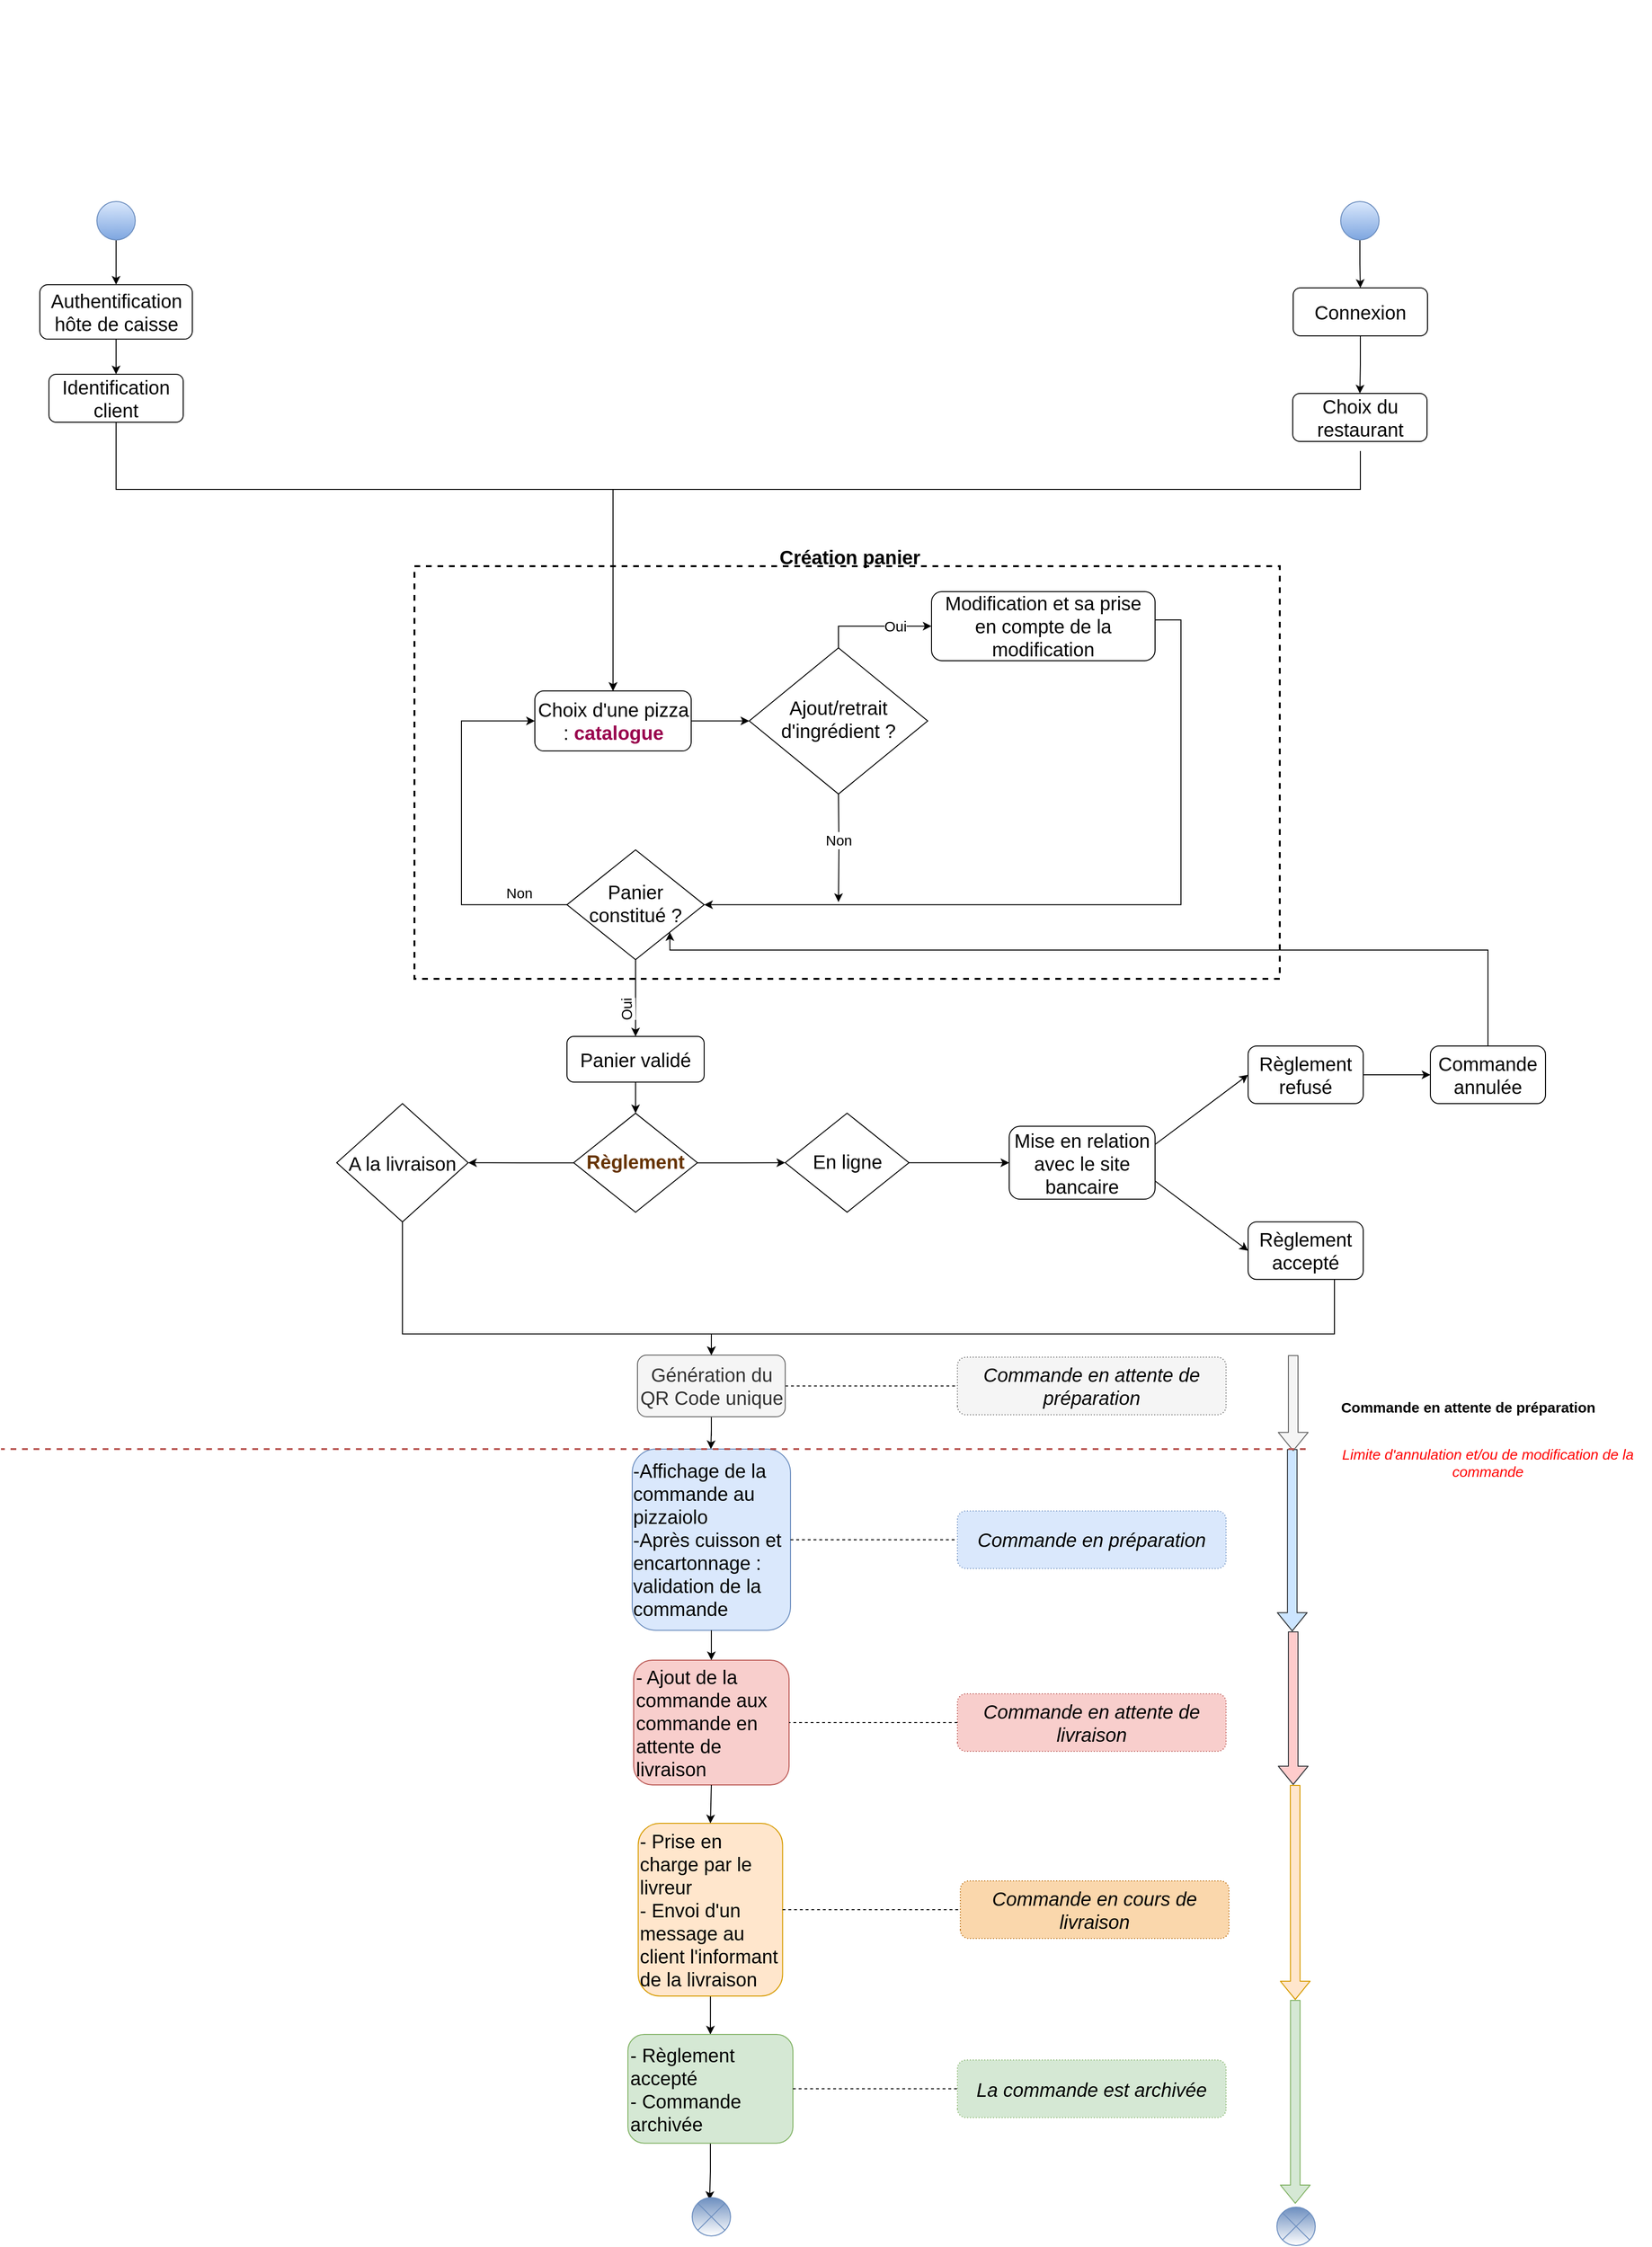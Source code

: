 <mxfile version="13.2.1" type="github">
  <diagram id="C5RBs43oDa-KdzZeNtuy" name="Page-1">
    <mxGraphModel dx="2404" dy="2039" grid="1" gridSize="10" guides="1" tooltips="1" connect="1" arrows="1" fold="1" page="1" pageScale="1" pageWidth="827" pageHeight="1169" math="0" shadow="0">
      <root>
        <mxCell id="WIyWlLk6GJQsqaUBKTNV-0" />
        <mxCell id="WIyWlLk6GJQsqaUBKTNV-1" parent="WIyWlLk6GJQsqaUBKTNV-0" />
        <mxCell id="Fh5ID8DqyuNmly4tTI_g-8" value="" style="edgeStyle=orthogonalEdgeStyle;rounded=0;orthogonalLoop=1;jettySize=auto;html=1;entryX=0;entryY=0.5;entryDx=0;entryDy=0;" parent="WIyWlLk6GJQsqaUBKTNV-1" source="WIyWlLk6GJQsqaUBKTNV-3" target="Fh5ID8DqyuNmly4tTI_g-9" edge="1">
          <mxGeometry relative="1" as="geometry">
            <mxPoint x="229" y="314.18" as="targetPoint" />
          </mxGeometry>
        </mxCell>
        <mxCell id="WIyWlLk6GJQsqaUBKTNV-3" value="&lt;font style=&quot;font-size: 20px&quot;&gt;Choix d&#39;une pizza : &lt;font color=&quot;#99004d&quot;&gt;&lt;b&gt;catalogue&lt;/b&gt;&lt;/font&gt;&lt;/font&gt;" style="rounded=1;whiteSpace=wrap;html=1;fontSize=12;glass=0;strokeWidth=1;shadow=0;aspect=fixed;" parent="WIyWlLk6GJQsqaUBKTNV-1" vertex="1">
          <mxGeometry x="36.5" y="390.0" width="163" height="62.54" as="geometry" />
        </mxCell>
        <mxCell id="1Tk0HkHW5LTEGYrqBiVO-42" value="" style="edgeStyle=orthogonalEdgeStyle;rounded=0;orthogonalLoop=1;jettySize=auto;html=1;endArrow=classic;endFill=1;fontColor=#000000;entryX=0.5;entryY=0;entryDx=0;entryDy=0;" parent="WIyWlLk6GJQsqaUBKTNV-1" source="WIyWlLk6GJQsqaUBKTNV-6" target="1Tk0HkHW5LTEGYrqBiVO-40" edge="1">
          <mxGeometry relative="1" as="geometry">
            <mxPoint x="141.5" y="732.41" as="targetPoint" />
          </mxGeometry>
        </mxCell>
        <mxCell id="1Tk0HkHW5LTEGYrqBiVO-44" value="&lt;font style=&quot;font-size: 15px&quot;&gt;Oui&lt;/font&gt;" style="edgeLabel;html=1;align=center;verticalAlign=middle;resizable=0;points=[];fontColor=#000000;rotation=269;" parent="1Tk0HkHW5LTEGYrqBiVO-42" vertex="1" connectable="0">
          <mxGeometry x="-0.301" y="1" relative="1" as="geometry">
            <mxPoint x="-11" y="24.42" as="offset" />
          </mxGeometry>
        </mxCell>
        <mxCell id="MHTNPu9FD_tJbpRzddWY-10" value="" style="edgeStyle=orthogonalEdgeStyle;rounded=0;orthogonalLoop=1;jettySize=auto;html=1;endArrow=classic;endFill=1;" parent="WIyWlLk6GJQsqaUBKTNV-1" source="WIyWlLk6GJQsqaUBKTNV-10" target="G-hIVbg5v9CWW5Yy8Wli-9" edge="1">
          <mxGeometry relative="1" as="geometry" />
        </mxCell>
        <mxCell id="MHTNPu9FD_tJbpRzddWY-14" value="" style="edgeStyle=orthogonalEdgeStyle;rounded=0;orthogonalLoop=1;jettySize=auto;html=1;endArrow=classic;endFill=1;" parent="WIyWlLk6GJQsqaUBKTNV-1" source="WIyWlLk6GJQsqaUBKTNV-10" target="MHTNPu9FD_tJbpRzddWY-13" edge="1">
          <mxGeometry relative="1" as="geometry" />
        </mxCell>
        <mxCell id="bbMm7TcKJNfFNzZPyWXp-29" value="" style="edgeStyle=orthogonalEdgeStyle;rounded=0;orthogonalLoop=1;jettySize=auto;html=1;entryX=0;entryY=0.5;entryDx=0;entryDy=0;" parent="WIyWlLk6GJQsqaUBKTNV-1" source="MHTNPu9FD_tJbpRzddWY-13" target="bbMm7TcKJNfFNzZPyWXp-31" edge="1">
          <mxGeometry relative="1" as="geometry">
            <mxPoint x="580" y="951.6" as="targetPoint" />
          </mxGeometry>
        </mxCell>
        <mxCell id="MHTNPu9FD_tJbpRzddWY-13" value="&lt;font style=&quot;font-size: 20px&quot;&gt;En ligne&lt;/font&gt;" style="rhombus;whiteSpace=wrap;html=1;shadow=0;fontFamily=Helvetica;fontSize=12;align=center;strokeWidth=1;spacing=6;spacingTop=-4;aspect=fixed;" parent="WIyWlLk6GJQsqaUBKTNV-1" vertex="1">
          <mxGeometry x="297.5" y="830.0" width="129" height="103.2" as="geometry" />
        </mxCell>
        <mxCell id="zhbQQQbT5VpZ4maYAVL1-5" value="" style="edgeStyle=orthogonalEdgeStyle;rounded=0;orthogonalLoop=1;jettySize=auto;html=1;entryX=0.5;entryY=0;entryDx=0;entryDy=0;" parent="WIyWlLk6GJQsqaUBKTNV-1" target="WIyWlLk6GJQsqaUBKTNV-3" edge="1">
          <mxGeometry relative="1" as="geometry">
            <mxPoint x="897" y="100" as="targetPoint" />
            <Array as="points">
              <mxPoint x="897" y="180" />
              <mxPoint x="118" y="180" />
            </Array>
            <mxPoint x="897" y="140" as="sourcePoint" />
          </mxGeometry>
        </mxCell>
        <mxCell id="lguihTrJesUZVeJumMv--40" value="" style="edgeStyle=orthogonalEdgeStyle;rounded=0;orthogonalLoop=1;jettySize=auto;html=1;startArrow=none;startFill=0;endArrow=classic;endFill=1;fontSize=15;" edge="1" parent="WIyWlLk6GJQsqaUBKTNV-1" source="Fh5ID8DqyuNmly4tTI_g-0" target="lguihTrJesUZVeJumMv--39">
          <mxGeometry relative="1" as="geometry" />
        </mxCell>
        <mxCell id="Fh5ID8DqyuNmly4tTI_g-0" value="&lt;font style=&quot;font-size: 20px&quot;&gt;Connexion&lt;/font&gt;" style="rounded=1;whiteSpace=wrap;html=1;fontSize=12;glass=0;strokeWidth=1;shadow=0;" parent="WIyWlLk6GJQsqaUBKTNV-1" vertex="1">
          <mxGeometry x="827" y="-30" width="140" height="50" as="geometry" />
        </mxCell>
        <mxCell id="zhbQQQbT5VpZ4maYAVL1-14" value="" style="edgeStyle=orthogonalEdgeStyle;rounded=0;orthogonalLoop=1;jettySize=auto;html=1;startArrow=none;startFill=0;endArrow=classic;endFill=1;entryX=0;entryY=0.5;entryDx=0;entryDy=0;exitX=0.5;exitY=0;exitDx=0;exitDy=0;" parent="WIyWlLk6GJQsqaUBKTNV-1" source="Fh5ID8DqyuNmly4tTI_g-9" target="Fh5ID8DqyuNmly4tTI_g-26" edge="1">
          <mxGeometry relative="1" as="geometry">
            <mxPoint x="470" y="280" as="targetPoint" />
          </mxGeometry>
        </mxCell>
        <mxCell id="lguihTrJesUZVeJumMv--11" value="&lt;font style=&quot;font-size: 15px&quot;&gt;Oui&lt;/font&gt;" style="edgeLabel;html=1;align=center;verticalAlign=middle;resizable=0;points=[];" vertex="1" connectable="0" parent="zhbQQQbT5VpZ4maYAVL1-14">
          <mxGeometry x="0.374" y="1" relative="1" as="geometry">
            <mxPoint x="-1" as="offset" />
          </mxGeometry>
        </mxCell>
        <mxCell id="Fh5ID8DqyuNmly4tTI_g-9" value="&lt;font style=&quot;font-size: 20px&quot;&gt;Ajout/retrait d&#39;ingrédient ?&lt;/font&gt;" style="rhombus;whiteSpace=wrap;html=1;shadow=0;fontFamily=Helvetica;fontSize=12;align=center;strokeWidth=1;spacing=6;spacingTop=-4;aspect=fixed;" parent="WIyWlLk6GJQsqaUBKTNV-1" vertex="1">
          <mxGeometry x="260" y="345.11" width="186" height="152.32" as="geometry" />
        </mxCell>
        <mxCell id="lguihTrJesUZVeJumMv--3" value="" style="edgeStyle=orthogonalEdgeStyle;rounded=0;orthogonalLoop=1;jettySize=auto;html=1;startArrow=none;startFill=0;endArrow=classic;endFill=1;entryX=1;entryY=0.5;entryDx=0;entryDy=0;" edge="1" parent="WIyWlLk6GJQsqaUBKTNV-1" source="Fh5ID8DqyuNmly4tTI_g-26" target="WIyWlLk6GJQsqaUBKTNV-6">
          <mxGeometry relative="1" as="geometry">
            <mxPoint x="731.5" y="495.35" as="targetPoint" />
            <Array as="points">
              <mxPoint x="710" y="316" />
              <mxPoint x="710" y="613" />
            </Array>
          </mxGeometry>
        </mxCell>
        <mxCell id="Fh5ID8DqyuNmly4tTI_g-26" value="&lt;font style=&quot;font-size: 20px&quot;&gt;Modification et sa prise en compte de la modification&lt;br&gt;&lt;/font&gt;" style="rounded=1;whiteSpace=wrap;html=1;fontSize=12;glass=0;strokeWidth=1;shadow=0;align=center;aspect=fixed;" parent="WIyWlLk6GJQsqaUBKTNV-1" vertex="1">
          <mxGeometry x="450" y="286.51" width="233" height="71.93" as="geometry" />
        </mxCell>
        <mxCell id="G-hIVbg5v9CWW5Yy8Wli-13" value="" style="edgeStyle=orthogonalEdgeStyle;rounded=0;orthogonalLoop=1;jettySize=auto;html=1;" parent="WIyWlLk6GJQsqaUBKTNV-1" source="G-hIVbg5v9CWW5Yy8Wli-2" edge="1">
          <mxGeometry relative="1" as="geometry">
            <mxPoint x="220" y="1180" as="targetPoint" />
          </mxGeometry>
        </mxCell>
        <mxCell id="uQ-XWgEHN9rOL8nD1H7O-12" value="" style="edgeStyle=orthogonalEdgeStyle;rounded=0;orthogonalLoop=1;jettySize=auto;html=1;dashed=1;startArrow=none;startFill=0;endArrow=none;endFill=0;strokeWidth=1;entryX=0.5;entryY=0;entryDx=0;entryDy=0;" parent="WIyWlLk6GJQsqaUBKTNV-1" source="G-hIVbg5v9CWW5Yy8Wli-2" target="MHTNPu9FD_tJbpRzddWY-18" edge="1">
          <mxGeometry relative="1" as="geometry">
            <mxPoint x="470" y="1114" as="targetPoint" />
          </mxGeometry>
        </mxCell>
        <mxCell id="G-hIVbg5v9CWW5Yy8Wli-2" value="&lt;font style=&quot;font-size: 20px&quot;&gt;Génération du QR Code unique&lt;/font&gt;" style="rounded=1;whiteSpace=wrap;html=1;direction=north;fillColor=#f5f5f5;strokeColor=#666666;fontColor=#333333;aspect=fixed;" parent="WIyWlLk6GJQsqaUBKTNV-1" vertex="1">
          <mxGeometry x="143.5" y="1082.13" width="154" height="64.26" as="geometry" />
        </mxCell>
        <mxCell id="uQ-XWgEHN9rOL8nD1H7O-24" value="&lt;div style=&quot;text-align: left&quot;&gt;&lt;span style=&quot;font-size: 20px&quot;&gt;-Affichage de la commande au pizzaiolo&lt;/span&gt;&lt;/div&gt;&lt;font style=&quot;font-size: 20px&quot;&gt;&lt;div style=&quot;text-align: left&quot;&gt;-Après cuisson et encartonnage : validation de la commande&lt;/div&gt;&lt;/font&gt;" style="rounded=1;whiteSpace=wrap;html=1;direction=north;fillColor=#dae8fc;strokeColor=#6c8ebf;" parent="WIyWlLk6GJQsqaUBKTNV-1" vertex="1">
          <mxGeometry x="138" y="1180" width="165" height="188.88" as="geometry" />
        </mxCell>
        <mxCell id="uQ-XWgEHN9rOL8nD1H7O-26" value="&lt;span style=&quot;font-size: 20px&quot;&gt;- Ajout de la commande aux commande en attente de livraison&lt;/span&gt;" style="rounded=1;whiteSpace=wrap;html=1;direction=north;fillColor=#f8cecc;strokeColor=#b85450;align=left;" parent="WIyWlLk6GJQsqaUBKTNV-1" vertex="1">
          <mxGeometry x="139.5" y="1400" width="162" height="130" as="geometry" />
        </mxCell>
        <mxCell id="uQ-XWgEHN9rOL8nD1H7O-31" value="" style="edgeStyle=orthogonalEdgeStyle;rounded=0;orthogonalLoop=1;jettySize=auto;html=1;startArrow=none;startFill=0;endArrow=classic;endFill=1;strokeWidth=1;" parent="WIyWlLk6GJQsqaUBKTNV-1" source="uQ-XWgEHN9rOL8nD1H7O-28" target="uQ-XWgEHN9rOL8nD1H7O-30" edge="1">
          <mxGeometry relative="1" as="geometry" />
        </mxCell>
        <mxCell id="uQ-XWgEHN9rOL8nD1H7O-28" value="&lt;span style=&quot;font-size: 20px&quot;&gt;- Prise en charge par le livreur&lt;/span&gt;&lt;br style=&quot;font-size: 20px ; font-family: &amp;#34;helvetica&amp;#34;&quot;&gt;&lt;span style=&quot;font-size: 20px ; font-family: &amp;#34;helvetica&amp;#34;&quot;&gt;- Envoi d&#39;un message au client l&#39;informant de la livraison&lt;/span&gt;" style="rounded=1;whiteSpace=wrap;html=1;direction=north;fillColor=#ffe6cc;strokeColor=#d79b00;align=left;" parent="WIyWlLk6GJQsqaUBKTNV-1" vertex="1">
          <mxGeometry x="144.25" y="1570" width="150.5" height="180" as="geometry" />
        </mxCell>
        <mxCell id="bbMm7TcKJNfFNzZPyWXp-22" value="" style="edgeStyle=orthogonalEdgeStyle;rounded=0;orthogonalLoop=1;jettySize=auto;html=1;" parent="WIyWlLk6GJQsqaUBKTNV-1" source="uQ-XWgEHN9rOL8nD1H7O-30" edge="1">
          <mxGeometry relative="1" as="geometry">
            <mxPoint x="218.667" y="1962.44" as="targetPoint" />
          </mxGeometry>
        </mxCell>
        <mxCell id="uQ-XWgEHN9rOL8nD1H7O-30" value="&lt;span style=&quot;font-size: 20px&quot;&gt;- Règlement accepté&lt;/span&gt;&lt;br style=&quot;font-size: 20px&quot;&gt;&lt;span style=&quot;font-size: 20px&quot;&gt;- Commande archivée&lt;/span&gt;" style="rounded=1;whiteSpace=wrap;html=1;direction=north;fillColor=#d5e8d4;strokeColor=#82b366;align=left;" parent="WIyWlLk6GJQsqaUBKTNV-1" vertex="1">
          <mxGeometry x="133.5" y="1790" width="172" height="113.32" as="geometry" />
        </mxCell>
        <mxCell id="bbMm7TcKJNfFNzZPyWXp-9" value="" style="edgeStyle=orthogonalEdgeStyle;rounded=0;orthogonalLoop=1;jettySize=auto;html=1;entryX=1;entryY=0.5;entryDx=0;entryDy=0;" parent="WIyWlLk6GJQsqaUBKTNV-1" source="G-hIVbg5v9CWW5Yy8Wli-9" target="G-hIVbg5v9CWW5Yy8Wli-2" edge="1">
          <mxGeometry relative="1" as="geometry">
            <mxPoint x="220" y="1070" as="targetPoint" />
            <Array as="points">
              <mxPoint x="-102" y="1060" />
              <mxPoint x="220" y="1060" />
            </Array>
          </mxGeometry>
        </mxCell>
        <mxCell id="G-hIVbg5v9CWW5Yy8Wli-9" value="&lt;span style=&quot;font-size: 20px&quot;&gt;A la livraison&lt;/span&gt;" style="rhombus;whiteSpace=wrap;html=1;aspect=fixed;" parent="WIyWlLk6GJQsqaUBKTNV-1" vertex="1">
          <mxGeometry x="-170" y="820" width="137" height="123.3" as="geometry" />
        </mxCell>
        <mxCell id="G-hIVbg5v9CWW5Yy8Wli-20" value="&lt;font color=&quot;#ff0000&quot; style=&quot;font-size: 15px&quot;&gt;Limite d&#39;annulation et/ou de modification de la commande&lt;br&gt;&lt;/font&gt;" style="text;html=1;strokeColor=none;fillColor=none;align=center;verticalAlign=middle;whiteSpace=wrap;rounded=0;fontStyle=2;dashed=1;" parent="WIyWlLk6GJQsqaUBKTNV-1" vertex="1">
          <mxGeometry x="860" y="1169" width="340" height="50" as="geometry" />
        </mxCell>
        <mxCell id="P_ejqXxA3MmKmbAG34VU-2" value="" style="edgeStyle=orthogonalEdgeStyle;rounded=0;orthogonalLoop=1;jettySize=auto;html=1;" parent="WIyWlLk6GJQsqaUBKTNV-1" source="P_ejqXxA3MmKmbAG34VU-1" target="Fh5ID8DqyuNmly4tTI_g-0" edge="1">
          <mxGeometry relative="1" as="geometry" />
        </mxCell>
        <mxCell id="P_ejqXxA3MmKmbAG34VU-1" value="" style="ellipse;whiteSpace=wrap;html=1;aspect=fixed;fillColor=#dae8fc;gradientColor=#7ea6e0;strokeColor=#6c8ebf;" parent="WIyWlLk6GJQsqaUBKTNV-1" vertex="1">
          <mxGeometry x="876.5" y="-120" width="40" height="40" as="geometry" />
        </mxCell>
        <mxCell id="P_ejqXxA3MmKmbAG34VU-4" value="" style="shape=flexArrow;endArrow=classic;html=1;fillColor=#cce5ff;strokeColor=#36393d;" parent="WIyWlLk6GJQsqaUBKTNV-1" edge="1">
          <mxGeometry width="50" height="50" relative="1" as="geometry">
            <mxPoint x="826" y="1180" as="sourcePoint" />
            <mxPoint x="826" y="1370" as="targetPoint" />
          </mxGeometry>
        </mxCell>
        <mxCell id="P_ejqXxA3MmKmbAG34VU-5" value="&lt;font style=&quot;font-size: 15px&quot;&gt;Commande en attente de préparation&lt;/font&gt;" style="text;html=1;align=center;verticalAlign=middle;resizable=0;points=[];labelBackgroundColor=#ffffff;rotation=0;fontStyle=1" parent="P_ejqXxA3MmKmbAG34VU-4" vertex="1" connectable="0">
          <mxGeometry x="-0.73" y="4" relative="1" as="geometry">
            <mxPoint x="179" y="-70" as="offset" />
          </mxGeometry>
        </mxCell>
        <mxCell id="P_ejqXxA3MmKmbAG34VU-11" value="" style="shape=flexArrow;endArrow=classic;html=1;fillColor=#f5f5f5;strokeColor=#666666;" parent="WIyWlLk6GJQsqaUBKTNV-1" edge="1">
          <mxGeometry width="50" height="50" relative="1" as="geometry">
            <mxPoint x="827" y="1082.13" as="sourcePoint" />
            <mxPoint x="827" y="1182.13" as="targetPoint" />
          </mxGeometry>
        </mxCell>
        <mxCell id="P_ejqXxA3MmKmbAG34VU-13" value="" style="shape=flexArrow;endArrow=classic;html=1;fillColor=#ffcccc;strokeColor=#36393d;" parent="WIyWlLk6GJQsqaUBKTNV-1" edge="1">
          <mxGeometry width="50" height="50" relative="1" as="geometry">
            <mxPoint x="827" y="1370" as="sourcePoint" />
            <mxPoint x="827" y="1530" as="targetPoint" />
          </mxGeometry>
        </mxCell>
        <mxCell id="P_ejqXxA3MmKmbAG34VU-18" value="" style="shape=flexArrow;endArrow=classic;html=1;fillColor=#ffe6cc;strokeColor=#d79b00;" parent="WIyWlLk6GJQsqaUBKTNV-1" edge="1">
          <mxGeometry width="50" height="50" relative="1" as="geometry">
            <mxPoint x="829" y="1530" as="sourcePoint" />
            <mxPoint x="829.17" y="1754" as="targetPoint" />
          </mxGeometry>
        </mxCell>
        <mxCell id="SvVdULVF1Hvvb6DCQOAH-8" value="" style="shape=flexArrow;endArrow=classic;html=1;fillColor=#d5e8d4;strokeColor=#82b366;entryX=0.5;entryY=0;entryDx=0;entryDy=0;" parent="WIyWlLk6GJQsqaUBKTNV-1" edge="1">
          <mxGeometry width="50" height="50" relative="1" as="geometry">
            <mxPoint x="829.17" y="1754" as="sourcePoint" />
            <mxPoint x="829.17" y="1966.44" as="targetPoint" />
          </mxGeometry>
        </mxCell>
        <mxCell id="SvVdULVF1Hvvb6DCQOAH-13" value="&lt;font color=&quot;#000000&quot; style=&quot;font-size: 28px&quot;&gt;&lt;b&gt;&lt;br&gt;&lt;/b&gt;&lt;/font&gt;" style="text;html=1;strokeColor=none;fillColor=none;align=center;verticalAlign=middle;whiteSpace=wrap;rounded=0;fontColor=#FF99CC;" parent="WIyWlLk6GJQsqaUBKTNV-1" vertex="1">
          <mxGeometry x="170" y="-330" width="590" height="110" as="geometry" />
        </mxCell>
        <mxCell id="MHTNPu9FD_tJbpRzddWY-18" value="&lt;i&gt;&lt;font style=&quot;font-size: 20px&quot;&gt;Commande en attente de préparation&lt;/font&gt;&lt;/i&gt;" style="rounded=1;whiteSpace=wrap;html=1;direction=north;fillColor=#F5F5F5;strokeColor=#666666;dashed=1;dashPattern=1 2;" parent="WIyWlLk6GJQsqaUBKTNV-1" vertex="1">
          <mxGeometry x="477" y="1084.26" width="280" height="60" as="geometry" />
        </mxCell>
        <mxCell id="WIyWlLk6GJQsqaUBKTNV-10" value="&lt;font style=&quot;font-size: 20px&quot; color=&quot;#663300&quot;&gt;&lt;b&gt;Règlement&lt;/b&gt;&lt;/font&gt;" style="rhombus;whiteSpace=wrap;html=1;shadow=0;fontFamily=Helvetica;fontSize=12;align=center;strokeWidth=1;spacing=6;spacingTop=-4;aspect=fixed;" parent="WIyWlLk6GJQsqaUBKTNV-1" vertex="1">
          <mxGeometry x="77" y="830.05" width="129" height="103.2" as="geometry" />
        </mxCell>
        <mxCell id="uQ-XWgEHN9rOL8nD1H7O-8" value="" style="endArrow=none;html=1;dashed=1;fillColor=#f8cecc;strokeColor=#b85450;strokeWidth=2;" parent="WIyWlLk6GJQsqaUBKTNV-1" edge="1">
          <mxGeometry width="50" height="50" relative="1" as="geometry">
            <mxPoint x="840" y="1180" as="sourcePoint" />
            <mxPoint x="-520" y="1180" as="targetPoint" />
          </mxGeometry>
        </mxCell>
        <mxCell id="zFR9wRXN1Uo4z8-Ios9r-1" value="" style="endArrow=classic;html=1;exitX=0.5;exitY=1;exitDx=0;exitDy=0;entryX=0.5;entryY=0;entryDx=0;entryDy=0;" parent="WIyWlLk6GJQsqaUBKTNV-1" target="zFR9wRXN1Uo4z8-Ios9r-2" edge="1">
          <mxGeometry width="50" height="50" relative="1" as="geometry">
            <mxPoint x="-400.0" y="-80.0" as="sourcePoint" />
            <mxPoint x="-400" y="-40" as="targetPoint" />
          </mxGeometry>
        </mxCell>
        <mxCell id="zFR9wRXN1Uo4z8-Ios9r-4" value="" style="edgeStyle=orthogonalEdgeStyle;rounded=0;orthogonalLoop=1;jettySize=auto;html=1;entryX=0.5;entryY=0;entryDx=0;entryDy=0;" parent="WIyWlLk6GJQsqaUBKTNV-1" source="zFR9wRXN1Uo4z8-Ios9r-2" target="3-5R2tizVFBPjiLvBnB7-0" edge="1">
          <mxGeometry relative="1" as="geometry">
            <mxPoint x="-400" y="150" as="targetPoint" />
          </mxGeometry>
        </mxCell>
        <mxCell id="zFR9wRXN1Uo4z8-Ios9r-2" value="&lt;span style=&quot;font-size: 20px&quot;&gt;Authentification hôte de caisse&lt;/span&gt;" style="rounded=1;whiteSpace=wrap;html=1;fontSize=12;glass=0;strokeWidth=1;shadow=0;aspect=fixed;" parent="WIyWlLk6GJQsqaUBKTNV-1" vertex="1">
          <mxGeometry x="-479.5" y="-33.42" width="159" height="56.84" as="geometry" />
        </mxCell>
        <mxCell id="lguihTrJesUZVeJumMv--32" value="" style="edgeStyle=orthogonalEdgeStyle;rounded=0;orthogonalLoop=1;jettySize=auto;html=1;startArrow=none;startFill=0;endArrow=classic;endFill=1;fontSize=15;entryX=0.5;entryY=0;entryDx=0;entryDy=0;" edge="1" parent="WIyWlLk6GJQsqaUBKTNV-1" source="3-5R2tizVFBPjiLvBnB7-0" target="WIyWlLk6GJQsqaUBKTNV-3">
          <mxGeometry relative="1" as="geometry">
            <mxPoint x="120" y="250" as="targetPoint" />
            <Array as="points">
              <mxPoint x="-400" y="180" />
              <mxPoint x="118" y="180" />
            </Array>
          </mxGeometry>
        </mxCell>
        <mxCell id="3-5R2tizVFBPjiLvBnB7-0" value="&lt;font style=&quot;font-size: 20px&quot;&gt;Identification client&lt;/font&gt;" style="rounded=1;whiteSpace=wrap;html=1;fontSize=12;glass=0;strokeWidth=1;shadow=0;" parent="WIyWlLk6GJQsqaUBKTNV-1" vertex="1">
          <mxGeometry x="-470" y="60.0" width="140" height="50" as="geometry" />
        </mxCell>
        <mxCell id="bbMm7TcKJNfFNzZPyWXp-14" value="" style="shape=sumEllipse;perimeter=ellipsePerimeter;whiteSpace=wrap;html=1;backgroundOutline=1;fillColor=#6C8EBF;gradientColor=#ffffff;aspect=fixed;strokeColor=#6C8EBF;" parent="WIyWlLk6GJQsqaUBKTNV-1" vertex="1">
          <mxGeometry x="200.5" y="1960" width="40" height="40" as="geometry" />
        </mxCell>
        <mxCell id="bbMm7TcKJNfFNzZPyWXp-15" value="&lt;span style=&quot;font-size: 20px&quot;&gt;&lt;i&gt;Commande en préparation&lt;/i&gt;&lt;/span&gt;" style="rounded=1;whiteSpace=wrap;html=1;direction=north;fillColor=#dae8fc;strokeColor=#6c8ebf;dashed=1;dashPattern=1 2;" parent="WIyWlLk6GJQsqaUBKTNV-1" vertex="1">
          <mxGeometry x="477" y="1244.44" width="280" height="60" as="geometry" />
        </mxCell>
        <mxCell id="bbMm7TcKJNfFNzZPyWXp-16" value="&lt;font style=&quot;font-size: 20px&quot;&gt;&lt;i&gt;Commande en attente de livraison&lt;/i&gt;&lt;/font&gt;" style="rounded=1;whiteSpace=wrap;html=1;direction=north;fillColor=#f8cecc;strokeColor=#b85450;dashed=1;dashPattern=1 2;" parent="WIyWlLk6GJQsqaUBKTNV-1" vertex="1">
          <mxGeometry x="477" y="1435.0" width="280" height="60" as="geometry" />
        </mxCell>
        <mxCell id="bbMm7TcKJNfFNzZPyWXp-31" value="&lt;font style=&quot;font-size: 20px&quot;&gt;Mise en relation avec le site bancaire&lt;/font&gt;" style="rounded=1;whiteSpace=wrap;html=1;fillColor=#FFFFFF;gradientColor=none;aspect=fixed;" parent="WIyWlLk6GJQsqaUBKTNV-1" vertex="1">
          <mxGeometry x="531" y="843.65" width="152" height="76" as="geometry" />
        </mxCell>
        <mxCell id="1Tk0HkHW5LTEGYrqBiVO-3" value="" style="edgeStyle=orthogonalEdgeStyle;rounded=0;orthogonalLoop=1;jettySize=auto;html=1;" parent="WIyWlLk6GJQsqaUBKTNV-1" source="bbMm7TcKJNfFNzZPyWXp-33" target="1Tk0HkHW5LTEGYrqBiVO-2" edge="1">
          <mxGeometry relative="1" as="geometry" />
        </mxCell>
        <mxCell id="bbMm7TcKJNfFNzZPyWXp-33" value="&lt;font style=&quot;font-size: 20px&quot;&gt;Règlement refusé&lt;/font&gt;" style="rounded=1;whiteSpace=wrap;html=1;fillColor=#FFFFFF;gradientColor=none;" parent="WIyWlLk6GJQsqaUBKTNV-1" vertex="1">
          <mxGeometry x="780" y="760" width="120" height="60" as="geometry" />
        </mxCell>
        <mxCell id="lguihTrJesUZVeJumMv--23" value="" style="edgeStyle=orthogonalEdgeStyle;rounded=0;orthogonalLoop=1;jettySize=auto;html=1;startArrow=none;startFill=0;endArrow=classic;endFill=1;fontSize=15;entryX=1;entryY=1;entryDx=0;entryDy=0;" edge="1" parent="WIyWlLk6GJQsqaUBKTNV-1" source="1Tk0HkHW5LTEGYrqBiVO-2" target="WIyWlLk6GJQsqaUBKTNV-6">
          <mxGeometry relative="1" as="geometry">
            <mxPoint x="1030.0" y="680" as="targetPoint" />
            <Array as="points">
              <mxPoint x="1030" y="660" />
              <mxPoint x="177" y="660" />
            </Array>
          </mxGeometry>
        </mxCell>
        <mxCell id="1Tk0HkHW5LTEGYrqBiVO-2" value="&lt;font style=&quot;font-size: 20px&quot;&gt;Commande annulée&lt;/font&gt;" style="rounded=1;whiteSpace=wrap;html=1;fillColor=#FFFFFF;gradientColor=none;" parent="WIyWlLk6GJQsqaUBKTNV-1" vertex="1">
          <mxGeometry x="970" y="760" width="120" height="60" as="geometry" />
        </mxCell>
        <mxCell id="bbMm7TcKJNfFNzZPyWXp-42" value="" style="edgeStyle=orthogonalEdgeStyle;rounded=0;orthogonalLoop=1;jettySize=auto;html=1;entryX=1;entryY=0.5;entryDx=0;entryDy=0;" parent="WIyWlLk6GJQsqaUBKTNV-1" source="bbMm7TcKJNfFNzZPyWXp-34" target="G-hIVbg5v9CWW5Yy8Wli-2" edge="1">
          <mxGeometry relative="1" as="geometry">
            <mxPoint x="870" y="1120" as="targetPoint" />
            <Array as="points">
              <mxPoint x="870" y="1060" />
              <mxPoint x="221" y="1060" />
            </Array>
          </mxGeometry>
        </mxCell>
        <mxCell id="bbMm7TcKJNfFNzZPyWXp-34" value="&lt;font style=&quot;font-size: 20px&quot;&gt;Règlement accepté&lt;/font&gt;" style="rounded=1;whiteSpace=wrap;html=1;fillColor=#FFFFFF;gradientColor=none;" parent="WIyWlLk6GJQsqaUBKTNV-1" vertex="1">
          <mxGeometry x="780" y="943.3" width="120" height="60" as="geometry" />
        </mxCell>
        <mxCell id="bbMm7TcKJNfFNzZPyWXp-35" value="" style="endArrow=classic;html=1;exitX=1;exitY=0.25;exitDx=0;exitDy=0;entryX=0;entryY=0.5;entryDx=0;entryDy=0;" parent="WIyWlLk6GJQsqaUBKTNV-1" source="bbMm7TcKJNfFNzZPyWXp-31" target="bbMm7TcKJNfFNzZPyWXp-33" edge="1">
          <mxGeometry width="50" height="50" relative="1" as="geometry">
            <mxPoint x="760" y="860" as="sourcePoint" />
            <mxPoint x="810" y="810" as="targetPoint" />
          </mxGeometry>
        </mxCell>
        <mxCell id="bbMm7TcKJNfFNzZPyWXp-36" value="" style="endArrow=classic;html=1;entryX=0;entryY=0.5;entryDx=0;entryDy=0;exitX=1;exitY=0.75;exitDx=0;exitDy=0;" parent="WIyWlLk6GJQsqaUBKTNV-1" source="bbMm7TcKJNfFNzZPyWXp-31" target="bbMm7TcKJNfFNzZPyWXp-34" edge="1">
          <mxGeometry width="50" height="50" relative="1" as="geometry">
            <mxPoint x="760" y="860" as="sourcePoint" />
            <mxPoint x="810" y="810" as="targetPoint" />
          </mxGeometry>
        </mxCell>
        <mxCell id="1Tk0HkHW5LTEGYrqBiVO-5" value="&lt;font style=&quot;font-size: 20px&quot;&gt;&lt;i&gt;Commande en cours de livraison&lt;/i&gt;&lt;/font&gt;" style="rounded=1;whiteSpace=wrap;html=1;direction=north;fillColor=#fad7ac;strokeColor=#b46504;dashed=1;dashPattern=1 2;" parent="WIyWlLk6GJQsqaUBKTNV-1" vertex="1">
          <mxGeometry x="480" y="1630.0" width="280" height="60" as="geometry" />
        </mxCell>
        <mxCell id="1Tk0HkHW5LTEGYrqBiVO-6" value="" style="endArrow=none;html=1;entryX=0.5;entryY=0;entryDx=0;entryDy=0;exitX=0.5;exitY=1;exitDx=0;exitDy=0;dashed=1;" parent="WIyWlLk6GJQsqaUBKTNV-1" source="uQ-XWgEHN9rOL8nD1H7O-24" target="bbMm7TcKJNfFNzZPyWXp-15" edge="1">
          <mxGeometry width="50" height="50" relative="1" as="geometry">
            <mxPoint x="650" y="1370" as="sourcePoint" />
            <mxPoint x="700" y="1320" as="targetPoint" />
          </mxGeometry>
        </mxCell>
        <mxCell id="1Tk0HkHW5LTEGYrqBiVO-7" value="" style="endArrow=none;html=1;dashed=1;entryX=0.5;entryY=1;entryDx=0;entryDy=0;exitX=0.5;exitY=0;exitDx=0;exitDy=0;" parent="WIyWlLk6GJQsqaUBKTNV-1" source="bbMm7TcKJNfFNzZPyWXp-16" target="uQ-XWgEHN9rOL8nD1H7O-26" edge="1">
          <mxGeometry width="50" height="50" relative="1" as="geometry">
            <mxPoint x="650" y="1370" as="sourcePoint" />
            <mxPoint x="700" y="1320" as="targetPoint" />
          </mxGeometry>
        </mxCell>
        <mxCell id="1Tk0HkHW5LTEGYrqBiVO-10" value="&lt;font style=&quot;font-size: 20px&quot;&gt;&lt;i&gt;La commande est archivée&lt;/i&gt;&lt;/font&gt;" style="rounded=1;whiteSpace=wrap;html=1;direction=north;fillColor=#d5e8d4;strokeColor=#82b366;dashed=1;dashPattern=1 2;" parent="WIyWlLk6GJQsqaUBKTNV-1" vertex="1">
          <mxGeometry x="477" y="1816.66" width="280" height="60" as="geometry" />
        </mxCell>
        <mxCell id="1Tk0HkHW5LTEGYrqBiVO-14" value="" style="endArrow=classic;html=1;entryX=1;entryY=0.5;entryDx=0;entryDy=0;exitX=0;exitY=0.5;exitDx=0;exitDy=0;" parent="WIyWlLk6GJQsqaUBKTNV-1" source="uQ-XWgEHN9rOL8nD1H7O-24" target="uQ-XWgEHN9rOL8nD1H7O-26" edge="1">
          <mxGeometry width="50" height="50" relative="1" as="geometry">
            <mxPoint x="50" y="1380" as="sourcePoint" />
            <mxPoint x="100" y="1330" as="targetPoint" />
          </mxGeometry>
        </mxCell>
        <mxCell id="1Tk0HkHW5LTEGYrqBiVO-15" value="" style="endArrow=classic;html=1;entryX=1;entryY=0.5;entryDx=0;entryDy=0;exitX=0;exitY=0.5;exitDx=0;exitDy=0;" parent="WIyWlLk6GJQsqaUBKTNV-1" source="uQ-XWgEHN9rOL8nD1H7O-26" target="uQ-XWgEHN9rOL8nD1H7O-28" edge="1">
          <mxGeometry width="50" height="50" relative="1" as="geometry">
            <mxPoint x="50" y="1420" as="sourcePoint" />
            <mxPoint x="100" y="1370" as="targetPoint" />
          </mxGeometry>
        </mxCell>
        <mxCell id="1Tk0HkHW5LTEGYrqBiVO-16" value="" style="endArrow=none;html=1;entryX=0.5;entryY=0;entryDx=0;entryDy=0;exitX=0.5;exitY=1;exitDx=0;exitDy=0;dashed=1;" parent="WIyWlLk6GJQsqaUBKTNV-1" source="uQ-XWgEHN9rOL8nD1H7O-30" target="1Tk0HkHW5LTEGYrqBiVO-10" edge="1">
          <mxGeometry width="50" height="50" relative="1" as="geometry">
            <mxPoint x="50" y="1470" as="sourcePoint" />
            <mxPoint x="100" y="1420" as="targetPoint" />
          </mxGeometry>
        </mxCell>
        <mxCell id="1Tk0HkHW5LTEGYrqBiVO-19" value="" style="ellipse;whiteSpace=wrap;html=1;aspect=fixed;fillColor=#dae8fc;gradientColor=#7ea6e0;strokeColor=#6c8ebf;" parent="WIyWlLk6GJQsqaUBKTNV-1" vertex="1">
          <mxGeometry x="-420" y="-120" width="40" height="40" as="geometry" />
        </mxCell>
        <mxCell id="1Tk0HkHW5LTEGYrqBiVO-20" value="" style="shape=sumEllipse;perimeter=ellipsePerimeter;whiteSpace=wrap;html=1;backgroundOutline=1;fillColor=#6C8EBF;gradientColor=#ffffff;aspect=fixed;strokeColor=#6C8EBF;" parent="WIyWlLk6GJQsqaUBKTNV-1" vertex="1">
          <mxGeometry x="810" y="1970" width="40" height="40" as="geometry" />
        </mxCell>
        <mxCell id="1Tk0HkHW5LTEGYrqBiVO-40" value="&lt;font style=&quot;font-size: 20px&quot;&gt;Panier validé&lt;/font&gt;" style="rounded=1;whiteSpace=wrap;html=1;fontSize=12;glass=0;strokeWidth=1;shadow=0;aspect=fixed;" parent="WIyWlLk6GJQsqaUBKTNV-1" vertex="1">
          <mxGeometry x="70" y="750" width="143" height="47.59" as="geometry" />
        </mxCell>
        <mxCell id="1Tk0HkHW5LTEGYrqBiVO-43" value="" style="endArrow=classic;html=1;fontColor=#000000;entryX=0.5;entryY=0;entryDx=0;entryDy=0;exitX=0.5;exitY=1;exitDx=0;exitDy=0;" parent="WIyWlLk6GJQsqaUBKTNV-1" source="1Tk0HkHW5LTEGYrqBiVO-40" target="WIyWlLk6GJQsqaUBKTNV-10" edge="1">
          <mxGeometry width="50" height="50" relative="1" as="geometry">
            <mxPoint x="760" y="860" as="sourcePoint" />
            <mxPoint x="810" y="810" as="targetPoint" />
          </mxGeometry>
        </mxCell>
        <mxCell id="lguihTrJesUZVeJumMv--16" value="" style="edgeStyle=orthogonalEdgeStyle;rounded=0;orthogonalLoop=1;jettySize=auto;html=1;startArrow=none;startFill=0;endArrow=classic;endFill=1;fontSize=15;entryX=0;entryY=0.5;entryDx=0;entryDy=0;" edge="1" parent="WIyWlLk6GJQsqaUBKTNV-1" source="WIyWlLk6GJQsqaUBKTNV-6" target="WIyWlLk6GJQsqaUBKTNV-3">
          <mxGeometry relative="1" as="geometry">
            <mxPoint x="-118.5" y="537.59" as="targetPoint" />
            <Array as="points">
              <mxPoint x="-40" y="613" />
              <mxPoint x="-40" y="421" />
            </Array>
          </mxGeometry>
        </mxCell>
        <mxCell id="lguihTrJesUZVeJumMv--17" value="Non" style="edgeLabel;html=1;align=center;verticalAlign=middle;resizable=0;points=[];fontSize=15;" vertex="1" connectable="0" parent="lguihTrJesUZVeJumMv--16">
          <mxGeometry x="-0.304" y="-3" relative="1" as="geometry">
            <mxPoint x="57" y="8.79" as="offset" />
          </mxGeometry>
        </mxCell>
        <mxCell id="WIyWlLk6GJQsqaUBKTNV-6" value="&lt;font style=&quot;font-size: 20px&quot;&gt;&lt;font style=&quot;font-size: 20px&quot;&gt;Panier constitué ?&lt;/font&gt;&lt;/font&gt;" style="rhombus;whiteSpace=wrap;html=1;shadow=0;fontFamily=Helvetica;fontSize=12;align=center;strokeWidth=1;spacing=6;spacingTop=-4;aspect=fixed;fillColor=#FFFFFF;strokeColor=#000000;" parent="WIyWlLk6GJQsqaUBKTNV-1" vertex="1">
          <mxGeometry x="70" y="555.6" width="143" height="114.4" as="geometry" />
        </mxCell>
        <mxCell id="lguihTrJesUZVeJumMv--8" value="" style="edgeStyle=orthogonalEdgeStyle;rounded=0;orthogonalLoop=1;jettySize=auto;html=1;startArrow=classic;startFill=1;endArrow=none;endFill=0;" edge="1" parent="WIyWlLk6GJQsqaUBKTNV-1" target="Fh5ID8DqyuNmly4tTI_g-9">
          <mxGeometry relative="1" as="geometry">
            <mxPoint x="353" y="610" as="sourcePoint" />
          </mxGeometry>
        </mxCell>
        <mxCell id="lguihTrJesUZVeJumMv--12" value="&lt;font style=&quot;font-size: 15px&quot;&gt;Non&lt;/font&gt;" style="edgeLabel;html=1;align=center;verticalAlign=middle;resizable=0;points=[];" vertex="1" connectable="0" parent="lguihTrJesUZVeJumMv--8">
          <mxGeometry x="0.17" relative="1" as="geometry">
            <mxPoint as="offset" />
          </mxGeometry>
        </mxCell>
        <mxCell id="lguihTrJesUZVeJumMv--24" value="" style="rounded=0;whiteSpace=wrap;html=1;fontSize=15;fillColor=none;strokeWidth=2;dashed=1;labelBackgroundColor=none;" vertex="1" parent="WIyWlLk6GJQsqaUBKTNV-1">
          <mxGeometry x="-89" y="260" width="902" height="430" as="geometry" />
        </mxCell>
        <mxCell id="lguihTrJesUZVeJumMv--25" value="&lt;font style=&quot;font-size: 20px&quot;&gt;&lt;b&gt;Création panier&lt;/b&gt;&lt;/font&gt;" style="text;html=1;strokeColor=none;fillColor=none;align=center;verticalAlign=middle;whiteSpace=wrap;rounded=0;dashed=1;fontSize=15;" vertex="1" parent="WIyWlLk6GJQsqaUBKTNV-1">
          <mxGeometry x="280" y="240" width="170" height="20" as="geometry" />
        </mxCell>
        <mxCell id="lguihTrJesUZVeJumMv--33" value="" style="endArrow=none;html=1;fontSize=15;exitX=0.5;exitY=1;exitDx=0;exitDy=0;entryX=0.5;entryY=0;entryDx=0;entryDy=0;dashed=1;" edge="1" parent="WIyWlLk6GJQsqaUBKTNV-1" source="uQ-XWgEHN9rOL8nD1H7O-28" target="1Tk0HkHW5LTEGYrqBiVO-5">
          <mxGeometry width="50" height="50" relative="1" as="geometry">
            <mxPoint x="530" y="1580" as="sourcePoint" />
            <mxPoint x="580" y="1530" as="targetPoint" />
          </mxGeometry>
        </mxCell>
        <mxCell id="lguihTrJesUZVeJumMv--39" value="&lt;font style=&quot;font-size: 20px&quot;&gt;Choix du restaurant&lt;/font&gt;" style="rounded=1;whiteSpace=wrap;html=1;fontSize=12;glass=0;strokeWidth=1;shadow=0;" vertex="1" parent="WIyWlLk6GJQsqaUBKTNV-1">
          <mxGeometry x="826.5" y="80" width="140" height="50" as="geometry" />
        </mxCell>
      </root>
    </mxGraphModel>
  </diagram>
</mxfile>
